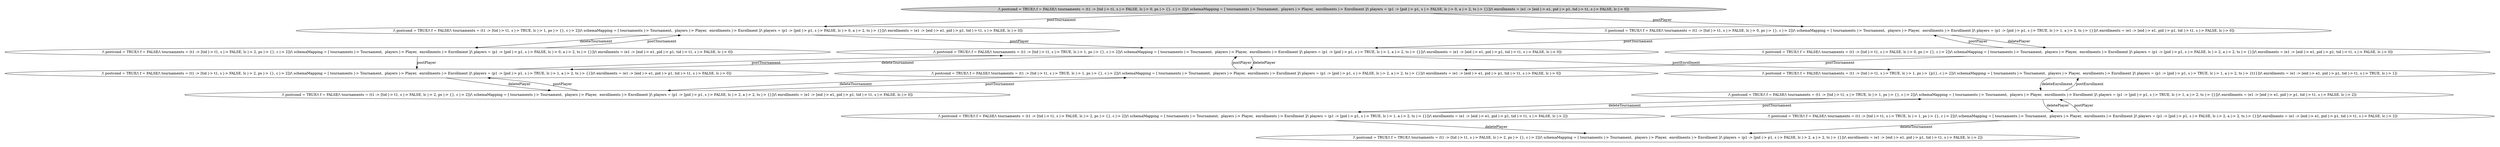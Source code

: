     strict digraph DiskGraph {
        nodesep=0.35;
        subgraph cluster_graph {
        color="white";
        -8810774870861108096 [label="/\\ postcond = TRUE/\\ f = FALSE/\\ tournaments = (t1 :> [tid |-> t1, s |-> FALSE, lc |-> 0, ps |-> {}, c |-> 2])/\\ schemaMapping = [ tournaments |-> Tournament,  players |-> Player,  enrollments |-> Enrollment ]/\\ players = (p1 :> [pid |-> p1, s |-> FALSE, lc |-> 0, a |-> 2, ts |-> {}])/\\ enrollments = (e1 :> [eid |-> e1, pid |-> p1, tid |-> t1, s |-> FALSE, lc |-> 0])",style = filled]
        -8810774870861108096 -> 1484325319868975832 [label="postTournament",color="black",fontcolor="black"];
        1484325319868975832 [label="/\\ postcond = TRUE/\\ f = FALSE/\\ tournaments = (t1 :> [tid |-> t1, s |-> TRUE, lc |-> 1, ps |-> {}, c |-> 2])/\\ schemaMapping = [ tournaments |-> Tournament,  players |-> Player,  enrollments |-> Enrollment ]/\\ players = (p1 :> [pid |-> p1, s |-> FALSE, lc |-> 0, a |-> 2, ts |-> {}])/\\ enrollments = (e1 :> [eid |-> e1, pid |-> p1, tid |-> t1, s |-> FALSE, lc |-> 0])"];
        -8810774870861108096 -> -3497533676895255480 [label="postPlayer",color="black",fontcolor="black"];
        -3497533676895255480 [label="/\\ postcond = TRUE/\\ f = FALSE/\\ tournaments = (t1 :> [tid |-> t1, s |-> FALSE, lc |-> 0, ps |-> {}, c |-> 2])/\\ schemaMapping = [ tournaments |-> Tournament,  players |-> Player,  enrollments |-> Enrollment ]/\\ players = (p1 :> [pid |-> p1, s |-> TRUE, lc |-> 1, a |-> 2, ts |-> {}])/\\ enrollments = (e1 :> [eid |-> e1, pid |-> p1, tid |-> t1, s |-> FALSE, lc |-> 0])"];
        1484325319868975832 -> -3772983128781123343 [label="deleteTournament",color="black",fontcolor="black"];
        -3772983128781123343 [label="/\\ postcond = TRUE/\\ f = FALSE/\\ tournaments = (t1 :> [tid |-> t1, s |-> FALSE, lc |-> 2, ps |-> {}, c |-> 2])/\\ schemaMapping = [ tournaments |-> Tournament,  players |-> Player,  enrollments |-> Enrollment ]/\\ players = (p1 :> [pid |-> p1, s |-> FALSE, lc |-> 0, a |-> 2, ts |-> {}])/\\ enrollments = (e1 :> [eid |-> e1, pid |-> p1, tid |-> t1, s |-> FALSE, lc |-> 0])"];
        -3497533676895255480 -> 6797892588674966032 [label="postTournament",color="black",fontcolor="black"];
        6797892588674966032 [label="/\\ postcond = TRUE/\\ f = FALSE/\\ tournaments = (t1 :> [tid |-> t1, s |-> TRUE, lc |-> 1, ps |-> {}, c |-> 2])/\\ schemaMapping = [ tournaments |-> Tournament,  players |-> Player,  enrollments |-> Enrollment ]/\\ players = (p1 :> [pid |-> p1, s |-> TRUE, lc |-> 1, a |-> 2, ts |-> {}])/\\ enrollments = (e1 :> [eid |-> e1, pid |-> p1, tid |-> t1, s |-> FALSE, lc |-> 0])"];
        1484325319868975832 -> 6797892588674966032 [label="postPlayer",color="black",fontcolor="black"];
        -3772983128781123343 -> 1484325319868975832 [label="postTournament",color="black",fontcolor="black"];
        -3772983128781123343 -> -9120846302011819975 [label="postPlayer",color="black",fontcolor="black"];
        -9120846302011819975 [label="/\\ postcond = TRUE/\\ f = FALSE/\\ tournaments = (t1 :> [tid |-> t1, s |-> FALSE, lc |-> 2, ps |-> {}, c |-> 2])/\\ schemaMapping = [ tournaments |-> Tournament,  players |-> Player,  enrollments |-> Enrollment ]/\\ players = (p1 :> [pid |-> p1, s |-> TRUE, lc |-> 1, a |-> 2, ts |-> {}])/\\ enrollments = (e1 :> [eid |-> e1, pid |-> p1, tid |-> t1, s |-> FALSE, lc |-> 0])"];
        6797892588674966032 -> -9120846302011819975 [label="deleteTournament",color="black",fontcolor="black"];
        -3497533676895255480 -> 4238469900378623789 [label="deletePlayer",color="black",fontcolor="black"];
        4238469900378623789 [label="/\\ postcond = TRUE/\\ f = FALSE/\\ tournaments = (t1 :> [tid |-> t1, s |-> FALSE, lc |-> 0, ps |-> {}, c |-> 2])/\\ schemaMapping = [ tournaments |-> Tournament,  players |-> Player,  enrollments |-> Enrollment ]/\\ players = (p1 :> [pid |-> p1, s |-> FALSE, lc |-> 2, a |-> 2, ts |-> {}])/\\ enrollments = (e1 :> [eid |-> e1, pid |-> p1, tid |-> t1, s |-> FALSE, lc |-> 0])"];
        6797892588674966032 -> -6056597098759263883 [label="deletePlayer",color="black",fontcolor="black"];
        -6056597098759263883 [label="/\\ postcond = TRUE/\\ f = FALSE/\\ tournaments = (t1 :> [tid |-> t1, s |-> TRUE, lc |-> 1, ps |-> {}, c |-> 2])/\\ schemaMapping = [ tournaments |-> Tournament,  players |-> Player,  enrollments |-> Enrollment ]/\\ players = (p1 :> [pid |-> p1, s |-> FALSE, lc |-> 2, a |-> 2, ts |-> {}])/\\ enrollments = (e1 :> [eid |-> e1, pid |-> p1, tid |-> t1, s |-> FALSE, lc |-> 0])"];
        -9120846302011819975 -> 6797892588674966032 [label="postTournament",color="black",fontcolor="black"];
        4238469900378623789 -> -6056597098759263883 [label="postTournament",color="black",fontcolor="black"];
        -6056597098759263883 -> 8415095549054153564 [label="deleteTournament",color="black",fontcolor="black"];
        8415095549054153564 [label="/\\ postcond = TRUE/\\ f = FALSE/\\ tournaments = (t1 :> [tid |-> t1, s |-> FALSE, lc |-> 2, ps |-> {}, c |-> 2])/\\ schemaMapping = [ tournaments |-> Tournament,  players |-> Player,  enrollments |-> Enrollment ]/\\ players = (p1 :> [pid |-> p1, s |-> FALSE, lc |-> 2, a |-> 2, ts |-> {}])/\\ enrollments = (e1 :> [eid |-> e1, pid |-> p1, tid |-> t1, s |-> FALSE, lc |-> 0])"];
        4238469900378623789 -> -3497533676895255480 [label="postPlayer",color="black",fontcolor="black"];
        6797892588674966032 -> 3353411742553076334 [label="postEnrollment",color="black",fontcolor="black"];
        3353411742553076334 [label="/\\ postcond = TRUE/\\ f = FALSE/\\ tournaments = (t1 :> [tid |-> t1, s |-> TRUE, lc |-> 1, ps |-> {p1}, c |-> 2])/\\ schemaMapping = [ tournaments |-> Tournament,  players |-> Player,  enrollments |-> Enrollment ]/\\ players = (p1 :> [pid |-> p1, s |-> TRUE, lc |-> 1, a |-> 2, ts |-> {t1}])/\\ enrollments = (e1 :> [eid |-> e1, pid |-> p1, tid |-> t1, s |-> TRUE, lc |-> 1])"];
        -9120846302011819975 -> 8415095549054153564 [label="deletePlayer",color="black",fontcolor="black"];
        -6056597098759263883 -> 6797892588674966032 [label="postPlayer",color="black",fontcolor="black"];
        8415095549054153564 -> -6056597098759263883 [label="postTournament",color="black",fontcolor="black"];
        8415095549054153564 -> -9120846302011819975 [label="postPlayer",color="black",fontcolor="black"];
        3353411742553076334 -> -5663786552568938511 [label="deleteEnrollment",color="black",fontcolor="black"];
        -5663786552568938511 [label="/\\ postcond = TRUE/\\ f = FALSE/\\ tournaments = (t1 :> [tid |-> t1, s |-> TRUE, lc |-> 1, ps |-> {}, c |-> 2])/\\ schemaMapping = [ tournaments |-> Tournament,  players |-> Player,  enrollments |-> Enrollment ]/\\ players = (p1 :> [pid |-> p1, s |-> TRUE, lc |-> 1, a |-> 2, ts |-> {}])/\\ enrollments = (e1 :> [eid |-> e1, pid |-> p1, tid |-> t1, s |-> FALSE, lc |-> 2])"];
        -5663786552568938511 -> 7952505874015282648 [label="deleteTournament",color="black",fontcolor="black"];
        7952505874015282648 [label="/\\ postcond = TRUE/\\ f = FALSE/\\ tournaments = (t1 :> [tid |-> t1, s |-> FALSE, lc |-> 2, ps |-> {}, c |-> 2])/\\ schemaMapping = [ tournaments |-> Tournament,  players |-> Player,  enrollments |-> Enrollment ]/\\ players = (p1 :> [pid |-> p1, s |-> TRUE, lc |-> 1, a |-> 2, ts |-> {}])/\\ enrollments = (e1 :> [eid |-> e1, pid |-> p1, tid |-> t1, s |-> FALSE, lc |-> 2])"];
        7952505874015282648 -> -5663786552568938511 [label="postTournament",color="black",fontcolor="black"];
        -5663786552568938511 -> 4954630767860774036 [label="deletePlayer",color="black",fontcolor="black"];
        4954630767860774036 [label="/\\ postcond = TRUE/\\ f = FALSE/\\ tournaments = (t1 :> [tid |-> t1, s |-> TRUE, lc |-> 1, ps |-> {}, c |-> 2])/\\ schemaMapping = [ tournaments |-> Tournament,  players |-> Player,  enrollments |-> Enrollment ]/\\ players = (p1 :> [pid |-> p1, s |-> FALSE, lc |-> 2, a |-> 2, ts |-> {}])/\\ enrollments = (e1 :> [eid |-> e1, pid |-> p1, tid |-> t1, s |-> FALSE, lc |-> 2])"];
        4954630767860774036 -> -415367736692896350 [label="deleteTournament",color="black",fontcolor="black"];
        -415367736692896350 [label="/\\ postcond = TRUE/\\ f = TRUE/\\ tournaments = (t1 :> [tid |-> t1, s |-> FALSE, lc |-> 2, ps |-> {}, c |-> 2])/\\ schemaMapping = [ tournaments |-> Tournament,  players |-> Player,  enrollments |-> Enrollment ]/\\ players = (p1 :> [pid |-> p1, s |-> FALSE, lc |-> 2, a |-> 2, ts |-> {}])/\\ enrollments = (e1 :> [eid |-> e1, pid |-> p1, tid |-> t1, s |-> FALSE, lc |-> 2])"];
        7952505874015282648 -> -415367736692896350 [label="deletePlayer",color="black",fontcolor="black"];
        -5663786552568938511 -> 3353411742553076334 [label="postEnrollment",color="black",fontcolor="black"];
        4954630767860774036 -> -5663786552568938511 [label="postPlayer",color="black",fontcolor="black"];
        {rank = same; -8810774870861108096;}
        {rank = same; -3497533676895255480;1484325319868975832;}
        {rank = same; -3772983128781123343;4238469900378623789;6797892588674966032;}
        {rank = same; -6056597098759263883;3353411742553076334;-9120846302011819975;}
        {rank = same; 8415095549054153564;-5663786552568938511;}
        {rank = same; 7952505874015282648;4954630767860774036;}
        }
    }